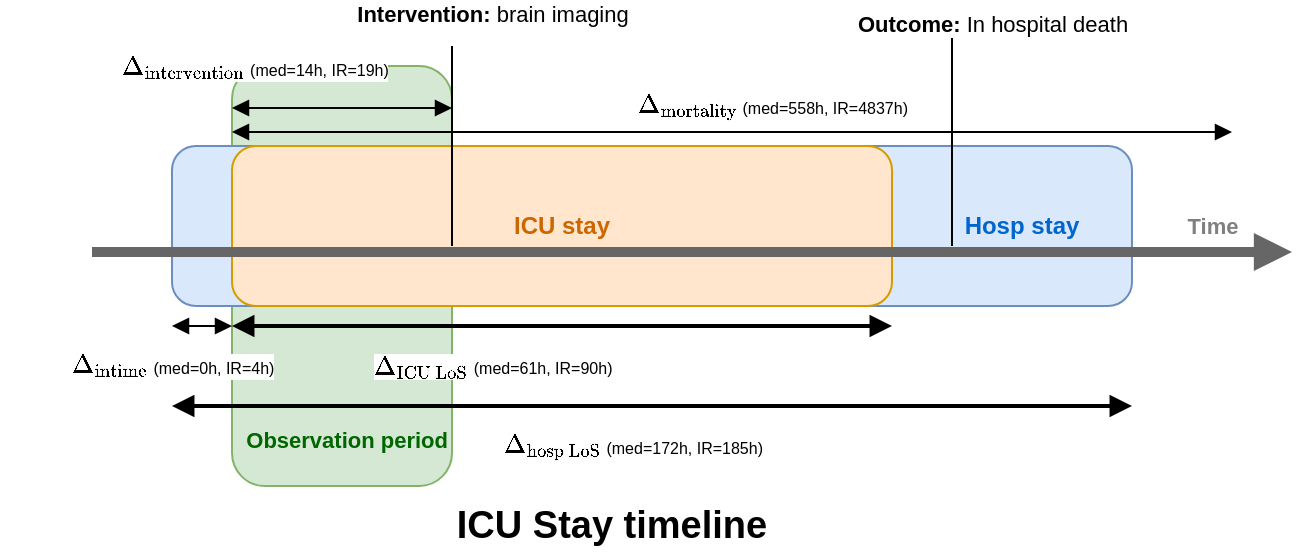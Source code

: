 <mxfile version="14.6.9" type="device"><diagram id="9bKHT3L2FAmgFMYhWOld" name="Page-1"><mxGraphModel dx="782" dy="443" grid="1" gridSize="10" guides="1" tooltips="1" connect="1" arrows="1" fold="1" page="1" pageScale="1" pageWidth="827" pageHeight="1169" math="1" shadow="0"><root><mxCell id="0"/><mxCell id="1" parent="0"/><mxCell id="-10jFJpbOj4g2C5kHSii-33" value="&lt;div style=&quot;font-size: 11px;&quot;&gt;Observation period&lt;/div&gt;" style="rounded=1;whiteSpace=wrap;html=1;align=right;fillColor=#d5e8d4;strokeColor=#82b366;fontColor=#006600;verticalAlign=bottom;spacingBottom=14;fontStyle=1;fontSize=11;" parent="1" vertex="1"><mxGeometry x="190" y="240" width="110" height="210" as="geometry"/></mxCell><mxCell id="-10jFJpbOj4g2C5kHSii-28" value="" style="group" parent="1" vertex="1" connectable="0"><mxGeometry x="160" y="280" width="480" height="80" as="geometry"/></mxCell><mxCell id="-10jFJpbOj4g2C5kHSii-1" value="" style="rounded=1;whiteSpace=wrap;html=1;fillColor=#dae8fc;strokeColor=#6c8ebf;labelPosition=center;verticalLabelPosition=middle;align=right;verticalAlign=middle;" parent="-10jFJpbOj4g2C5kHSii-28" vertex="1"><mxGeometry width="480" height="80" as="geometry"/></mxCell><mxCell id="-10jFJpbOj4g2C5kHSii-27" value="Hosp stay" style="text;html=1;strokeColor=none;fillColor=none;align=center;verticalAlign=middle;whiteSpace=wrap;rounded=0;fontColor=#0066CC;fontStyle=1" parent="-10jFJpbOj4g2C5kHSii-28" vertex="1"><mxGeometry x="390" y="30" width="70" height="20" as="geometry"/></mxCell><mxCell id="-10jFJpbOj4g2C5kHSii-4" value="ICU stay" style="rounded=1;whiteSpace=wrap;html=1;fillColor=#ffe6cc;strokeColor=#d79b00;fontColor=#CC6600;fontStyle=1" parent="1" vertex="1"><mxGeometry x="190" y="280" width="330" height="80" as="geometry"/></mxCell><mxCell id="-10jFJpbOj4g2C5kHSii-2" value="" style="endArrow=block;html=1;endFill=1;strokeWidth=5;fillColor=#f5f5f5;strokeColor=#666666;startArrow=none;" parent="1" edge="1"><mxGeometry width="50" height="50" relative="1" as="geometry"><mxPoint x="120" y="333" as="sourcePoint"/><mxPoint x="720" y="333" as="targetPoint"/></mxGeometry></mxCell><mxCell id="-10jFJpbOj4g2C5kHSii-23" value="Time" style="edgeLabel;html=1;align=center;verticalAlign=middle;resizable=0;points=[];fontStyle=1;fontColor=#808080;" parent="-10jFJpbOj4g2C5kHSii-2" vertex="1" connectable="0"><mxGeometry x="0.92" y="-8" relative="1" as="geometry"><mxPoint x="-16" y="-21" as="offset"/></mxGeometry></mxCell><mxCell id="-10jFJpbOj4g2C5kHSii-11" value="" style="endArrow=block;startArrow=block;html=1;strokeWidth=2;endFill=1;startFill=1;" parent="1" edge="1"><mxGeometry width="50" height="50" relative="1" as="geometry"><mxPoint x="190" y="370" as="sourcePoint"/><mxPoint x="520" y="370" as="targetPoint"/></mxGeometry></mxCell><mxCell id="-10jFJpbOj4g2C5kHSii-15" value="&lt;div&gt;`\Delta_{\text{ICU LoS}}` &lt;font style=&quot;font-size: 8px&quot;&gt;(med=61h, IR=90h)&lt;/font&gt;&lt;/div&gt;" style="edgeLabel;html=1;align=center;verticalAlign=middle;resizable=0;points=[];" parent="-10jFJpbOj4g2C5kHSii-11" vertex="1" connectable="0"><mxGeometry x="-0.389" y="-5" relative="1" as="geometry"><mxPoint x="29" y="15" as="offset"/></mxGeometry></mxCell><mxCell id="-10jFJpbOj4g2C5kHSii-12" value="" style="endArrow=block;startArrow=block;html=1;strokeWidth=2;endFill=1;startFill=1;" parent="1" edge="1"><mxGeometry width="50" height="50" relative="1" as="geometry"><mxPoint x="160" y="410" as="sourcePoint"/><mxPoint x="640" y="410" as="targetPoint"/></mxGeometry></mxCell><mxCell id="-10jFJpbOj4g2C5kHSii-16" value="&lt;div&gt;`\Delta_{\text{hosp LoS}}` &lt;font style=&quot;font-size: 8px&quot;&gt;(med=172h, IR=185h)&lt;/font&gt;&lt;/div&gt;" style="edgeLabel;html=1;align=center;verticalAlign=middle;resizable=0;points=[];" parent="-10jFJpbOj4g2C5kHSii-12" vertex="1" connectable="0"><mxGeometry x="-0.372" y="2" relative="1" as="geometry"><mxPoint x="79" y="22" as="offset"/></mxGeometry></mxCell><mxCell id="-10jFJpbOj4g2C5kHSii-18" value="" style="endArrow=none;html=1;strokeWidth=1;" parent="1" edge="1"><mxGeometry width="50" height="50" relative="1" as="geometry"><mxPoint x="300" y="330" as="sourcePoint"/><mxPoint x="300" y="230" as="targetPoint"/></mxGeometry></mxCell><mxCell id="-10jFJpbOj4g2C5kHSii-19" value="&lt;b&gt;Intervention:&lt;/b&gt; brain imaging" style="edgeLabel;html=1;align=center;verticalAlign=middle;resizable=0;points=[];" parent="-10jFJpbOj4g2C5kHSii-18" vertex="1" connectable="0"><mxGeometry x="0.391" relative="1" as="geometry"><mxPoint x="20" y="-47" as="offset"/></mxGeometry></mxCell><mxCell id="-10jFJpbOj4g2C5kHSii-20" value="&lt;div&gt;`\Delta_{\text{intervention}}` &lt;font style=&quot;font-size: 8px&quot;&gt;(med=14h, IR=19h)&lt;/font&gt;&lt;/div&gt;" style="endArrow=block;startArrow=block;html=1;strokeWidth=1;endFill=1;startFill=1;" parent="1" edge="1"><mxGeometry x="-0.799" y="20" width="50" height="50" relative="1" as="geometry"><mxPoint x="190" y="261" as="sourcePoint"/><mxPoint x="300" y="261" as="targetPoint"/><mxPoint as="offset"/></mxGeometry></mxCell><mxCell id="-10jFJpbOj4g2C5kHSii-21" value="&lt;div&gt;`\Delta_{\text{intime}}` &lt;font style=&quot;font-size: 8px&quot;&gt;(med=0h, IR=4h)&lt;/font&gt;&lt;/div&gt;" style="endArrow=block;startArrow=block;html=1;strokeWidth=1;endFill=1;startFill=1;" parent="1" edge="1"><mxGeometry x="-1" y="-20" width="50" height="50" relative="1" as="geometry"><mxPoint x="160.0" y="370.0" as="sourcePoint"/><mxPoint x="190.0" y="370" as="targetPoint"/><mxPoint as="offset"/></mxGeometry></mxCell><mxCell id="-10jFJpbOj4g2C5kHSii-22" value="&lt;div&gt;`\Delta_{\text{mortality}}`&lt;font style=&quot;font-size: 8px&quot;&gt; (med=558h, IR=4837h)&lt;/font&gt;&lt;/div&gt;" style="endArrow=block;startArrow=block;html=1;strokeWidth=1;endFill=1;startFill=1;" parent="1" edge="1"><mxGeometry x="0.08" y="13" width="50" height="50" relative="1" as="geometry"><mxPoint x="190" y="273" as="sourcePoint"/><mxPoint x="690" y="273" as="targetPoint"/><mxPoint as="offset"/><Array as="points"><mxPoint x="360" y="273"/></Array></mxGeometry></mxCell><mxCell id="-10jFJpbOj4g2C5kHSii-29" value="" style="endArrow=none;html=1;strokeWidth=1;" parent="1" edge="1"><mxGeometry width="50" height="50" relative="1" as="geometry"><mxPoint x="550" y="330" as="sourcePoint"/><mxPoint x="550" y="220" as="targetPoint"/></mxGeometry></mxCell><mxCell id="-10jFJpbOj4g2C5kHSii-30" value="&lt;b&gt;Outcome:&lt;/b&gt; In hospital death " style="edgeLabel;html=1;align=center;verticalAlign=middle;resizable=0;points=[];" parent="-10jFJpbOj4g2C5kHSii-29" vertex="1" connectable="0"><mxGeometry x="0.391" relative="1" as="geometry"><mxPoint x="20" y="-35" as="offset"/></mxGeometry></mxCell><mxCell id="-10jFJpbOj4g2C5kHSii-31" value="&lt;font style=&quot;font-size: 19px&quot;&gt;&lt;b&gt;ICU Stay timeline&lt;/b&gt;&lt;/font&gt;" style="text;html=1;strokeColor=none;fillColor=none;align=center;verticalAlign=middle;whiteSpace=wrap;rounded=0;" parent="1" vertex="1"><mxGeometry x="270" y="460" width="220" height="20" as="geometry"/></mxCell></root></mxGraphModel></diagram></mxfile>